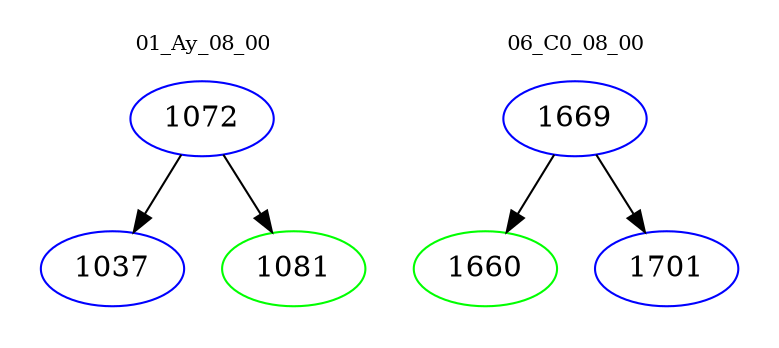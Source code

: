 digraph{
subgraph cluster_0 {
color = white
label = "01_Ay_08_00";
fontsize=10;
T0_1072 [label="1072", color="blue"]
T0_1072 -> T0_1037 [color="black"]
T0_1037 [label="1037", color="blue"]
T0_1072 -> T0_1081 [color="black"]
T0_1081 [label="1081", color="green"]
}
subgraph cluster_1 {
color = white
label = "06_C0_08_00";
fontsize=10;
T1_1669 [label="1669", color="blue"]
T1_1669 -> T1_1660 [color="black"]
T1_1660 [label="1660", color="green"]
T1_1669 -> T1_1701 [color="black"]
T1_1701 [label="1701", color="blue"]
}
}
